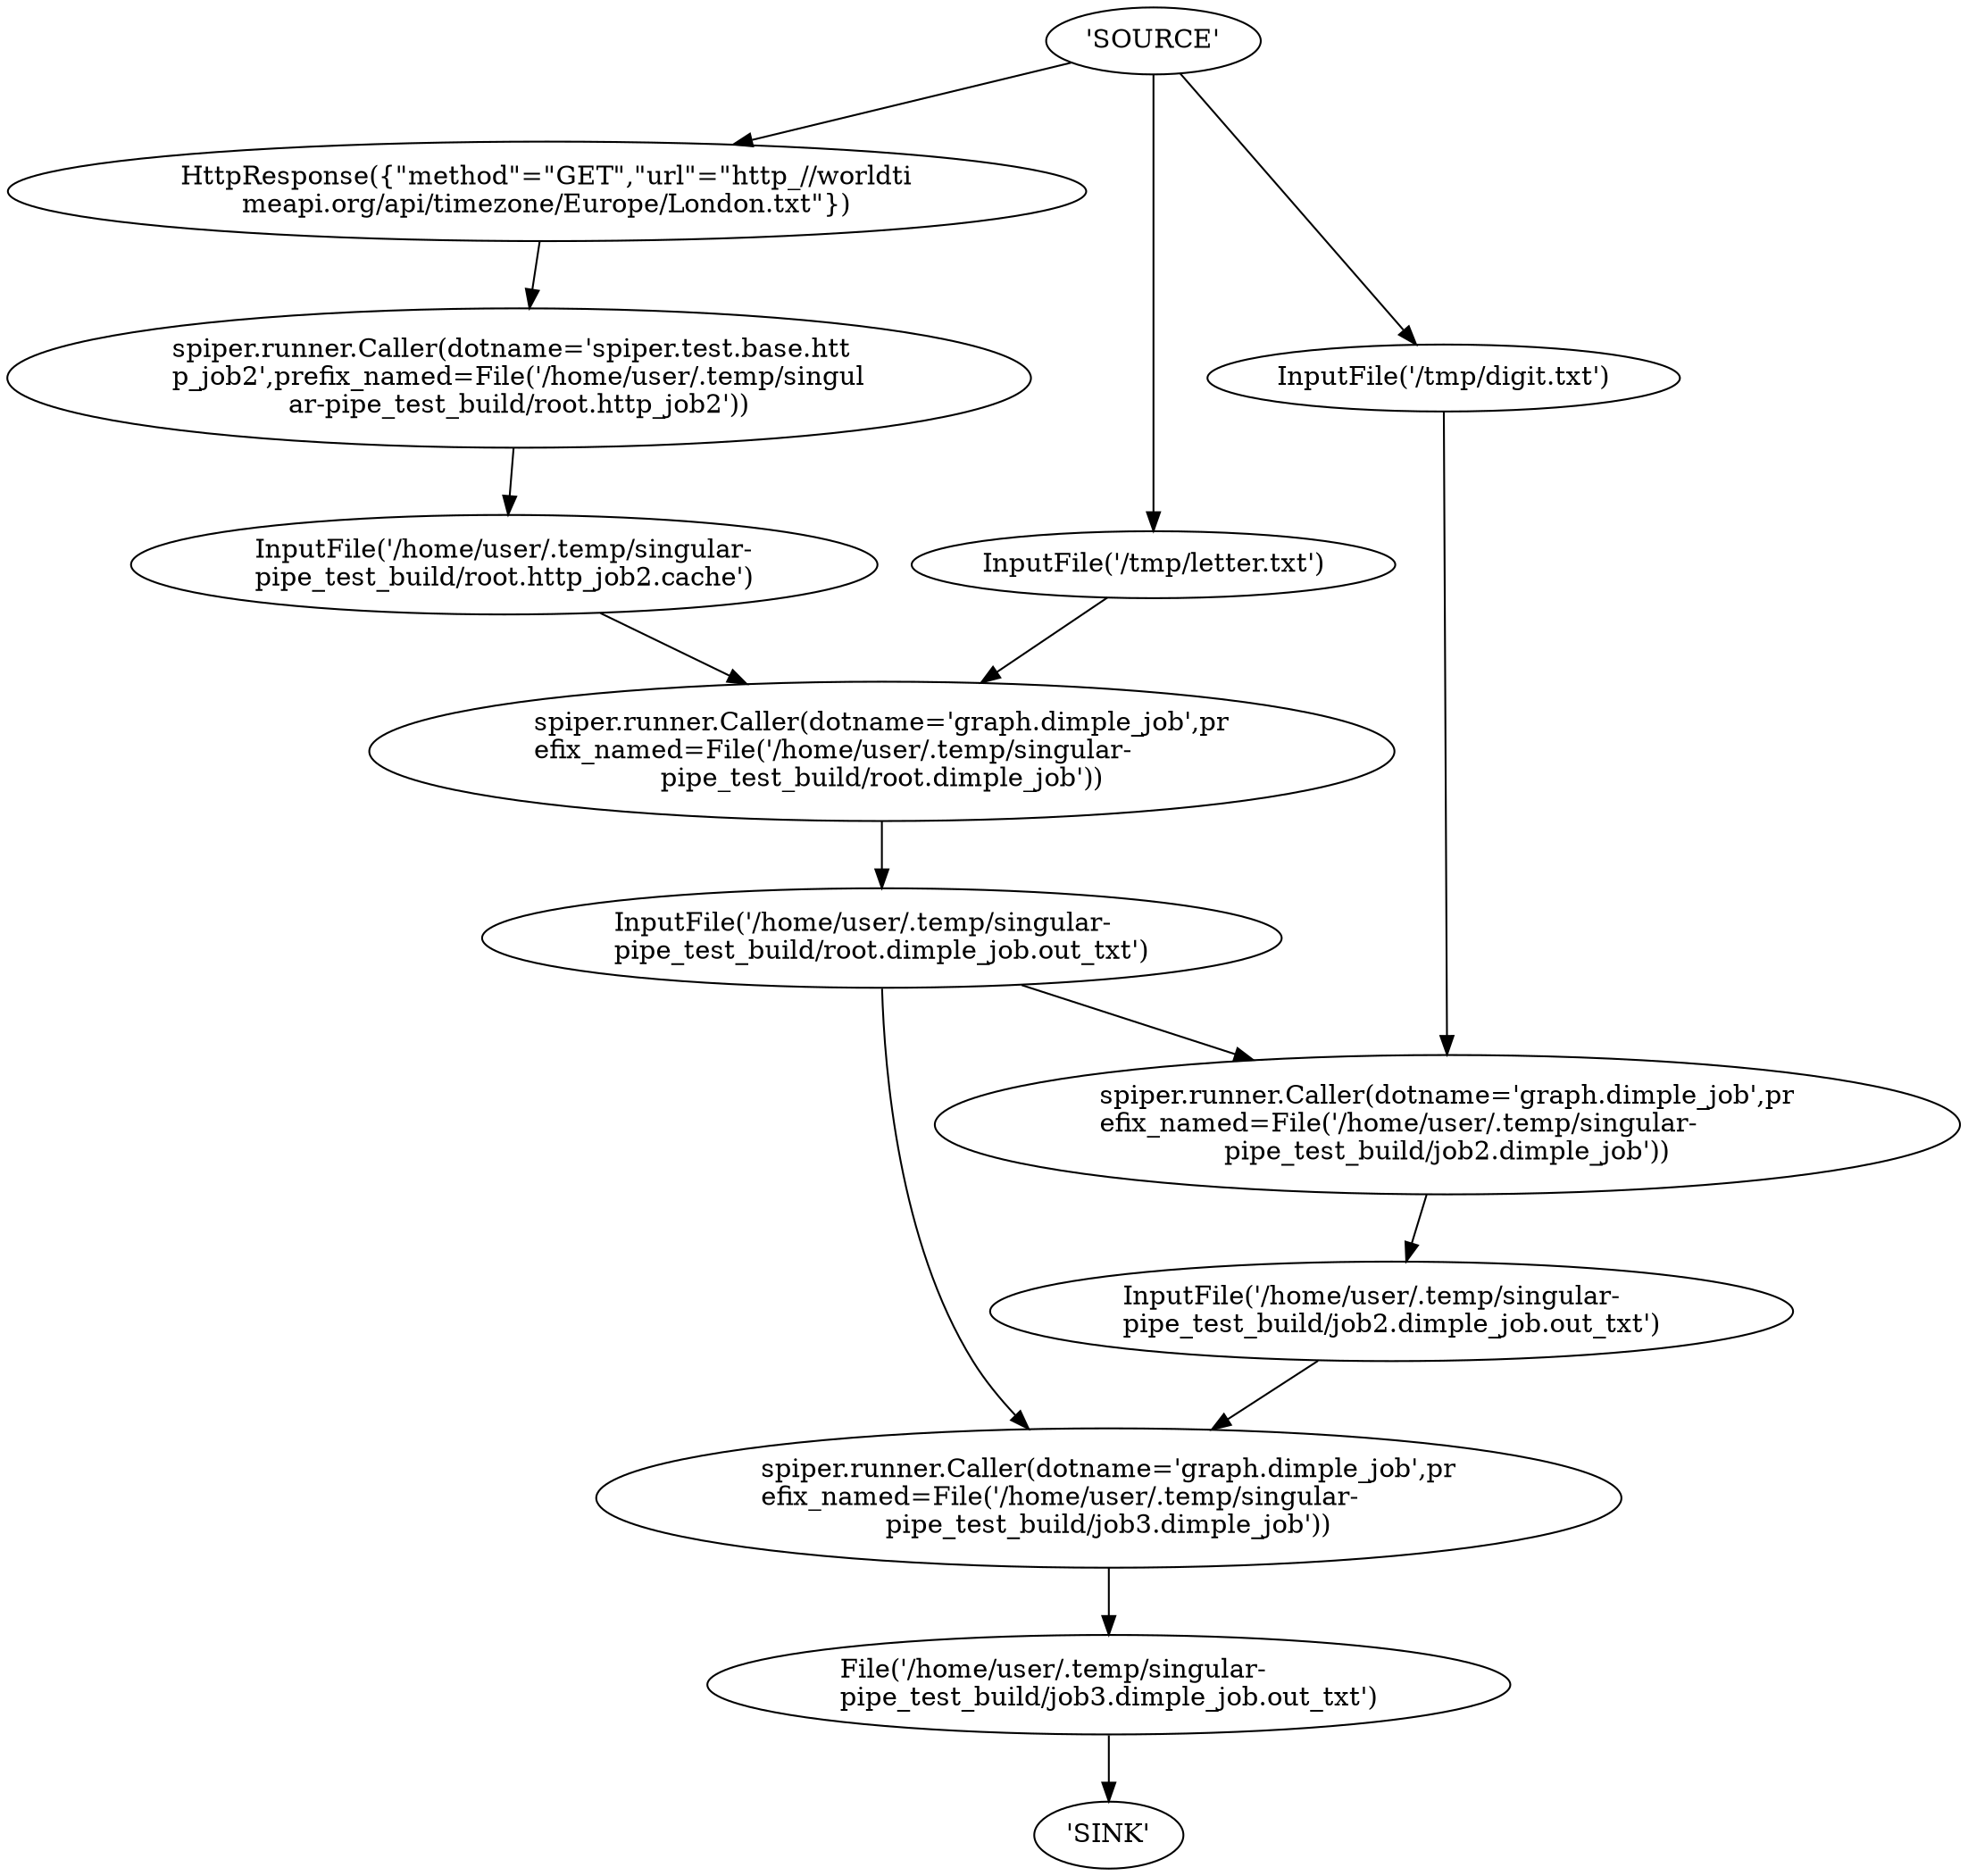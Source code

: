 strict digraph G {
	rankdir=TB
	"'SOURCE'" -> "HttpResponse({\"method\"=\"GET\",\"url\"=\"http_//worldti\lmeapi.org/api/timezone/Europe/London.txt\"})"
	"HttpResponse({\"method\"=\"GET\",\"url\"=\"http_//worldti\lmeapi.org/api/timezone/Europe/London.txt\"})" -> "spiper.runner.Caller(dotname='spiper.test.base.htt\lp_job2',prefix_named=File('/home/user/.temp/singul\lar-pipe_test_build/root.http_job2'))"
	"spiper.runner.Caller(dotname='spiper.test.base.htt\lp_job2',prefix_named=File('/home/user/.temp/singul\lar-pipe_test_build/root.http_job2'))" -> "InputFile('/home/user/.temp/singular-\lpipe_test_build/root.http_job2.cache')"
	"InputFile('/home/user/.temp/singular-\lpipe_test_build/root.http_job2.cache')" -> "spiper.runner.Caller(dotname='graph.dimple_job',pr\lefix_named=File('/home/user/.temp/singular-\lpipe_test_build/root.dimple_job'))"
	"'SOURCE'" -> "InputFile('/tmp/letter.txt')"
	"InputFile('/tmp/letter.txt')" -> "spiper.runner.Caller(dotname='graph.dimple_job',pr\lefix_named=File('/home/user/.temp/singular-\lpipe_test_build/root.dimple_job'))"
	"spiper.runner.Caller(dotname='graph.dimple_job',pr\lefix_named=File('/home/user/.temp/singular-\lpipe_test_build/root.dimple_job'))" -> "InputFile('/home/user/.temp/singular-\lpipe_test_build/root.dimple_job.out_txt')"
	"InputFile('/home/user/.temp/singular-\lpipe_test_build/root.dimple_job.out_txt')" -> "spiper.runner.Caller(dotname='graph.dimple_job',pr\lefix_named=File('/home/user/.temp/singular-\lpipe_test_build/job3.dimple_job'))"
	"'SOURCE'" -> "HttpResponse({\"method\"=\"GET\",\"url\"=\"http_//worldti\lmeapi.org/api/timezone/Europe/London.txt\"})"
	"HttpResponse({\"method\"=\"GET\",\"url\"=\"http_//worldti\lmeapi.org/api/timezone/Europe/London.txt\"})" -> "spiper.runner.Caller(dotname='spiper.test.base.htt\lp_job2',prefix_named=File('/home/user/.temp/singul\lar-pipe_test_build/root.http_job2'))"
	"spiper.runner.Caller(dotname='spiper.test.base.htt\lp_job2',prefix_named=File('/home/user/.temp/singul\lar-pipe_test_build/root.http_job2'))" -> "InputFile('/home/user/.temp/singular-\lpipe_test_build/root.http_job2.cache')"
	"InputFile('/home/user/.temp/singular-\lpipe_test_build/root.http_job2.cache')" -> "spiper.runner.Caller(dotname='graph.dimple_job',pr\lefix_named=File('/home/user/.temp/singular-\lpipe_test_build/root.dimple_job'))"
	"'SOURCE'" -> "InputFile('/tmp/letter.txt')"
	"InputFile('/tmp/letter.txt')" -> "spiper.runner.Caller(dotname='graph.dimple_job',pr\lefix_named=File('/home/user/.temp/singular-\lpipe_test_build/root.dimple_job'))"
	"spiper.runner.Caller(dotname='graph.dimple_job',pr\lefix_named=File('/home/user/.temp/singular-\lpipe_test_build/root.dimple_job'))" -> "InputFile('/home/user/.temp/singular-\lpipe_test_build/root.dimple_job.out_txt')"
	"InputFile('/home/user/.temp/singular-\lpipe_test_build/root.dimple_job.out_txt')" -> "spiper.runner.Caller(dotname='graph.dimple_job',pr\lefix_named=File('/home/user/.temp/singular-\lpipe_test_build/job2.dimple_job'))"
	"'SOURCE'" -> "InputFile('/tmp/digit.txt')"
	"InputFile('/tmp/digit.txt')" -> "spiper.runner.Caller(dotname='graph.dimple_job',pr\lefix_named=File('/home/user/.temp/singular-\lpipe_test_build/job2.dimple_job'))"
	"spiper.runner.Caller(dotname='graph.dimple_job',pr\lefix_named=File('/home/user/.temp/singular-\lpipe_test_build/job2.dimple_job'))" -> "InputFile('/home/user/.temp/singular-\lpipe_test_build/job2.dimple_job.out_txt')"
	"InputFile('/home/user/.temp/singular-\lpipe_test_build/job2.dimple_job.out_txt')" -> "spiper.runner.Caller(dotname='graph.dimple_job',pr\lefix_named=File('/home/user/.temp/singular-\lpipe_test_build/job3.dimple_job'))"
	"spiper.runner.Caller(dotname='graph.dimple_job',pr\lefix_named=File('/home/user/.temp/singular-\lpipe_test_build/job3.dimple_job'))" -> "File('/home/user/.temp/singular-\lpipe_test_build/job3.dimple_job.out_txt')"
	"File('/home/user/.temp/singular-\lpipe_test_build/job3.dimple_job.out_txt')" -> "'SINK'"
}
